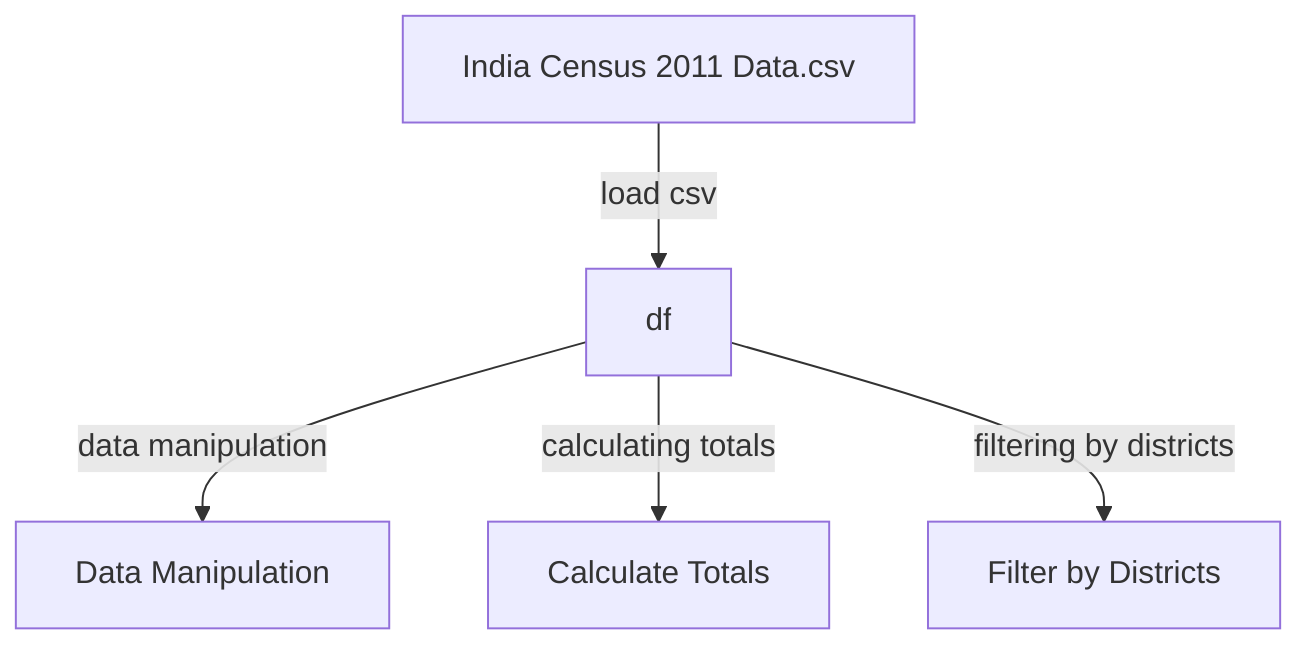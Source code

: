 flowchart TD
  %% Data Source Node
  A["India Census 2011 Data.csv"] --> |"load csv"| B["df"]
  
  %% Data Variable Node
  B["df"] --> |"data manipulation"| C["Data Manipulation"]
  B --> |"calculating totals"| D["Calculate Totals"]
  B --> |"filtering by districts"| E["Filter by Districts"]
  
  %% Final nodes representing actions
  
  %% Comments:
  %% A represents the input data source CSV file.
  %% B represents the main DataFrame loaded from the CSV file.
  %% C represents generic data manipulation operations conducted on df.
  %% D represents operations calculating totals based on df.
  %% E represents filtering operations based on district data from df.